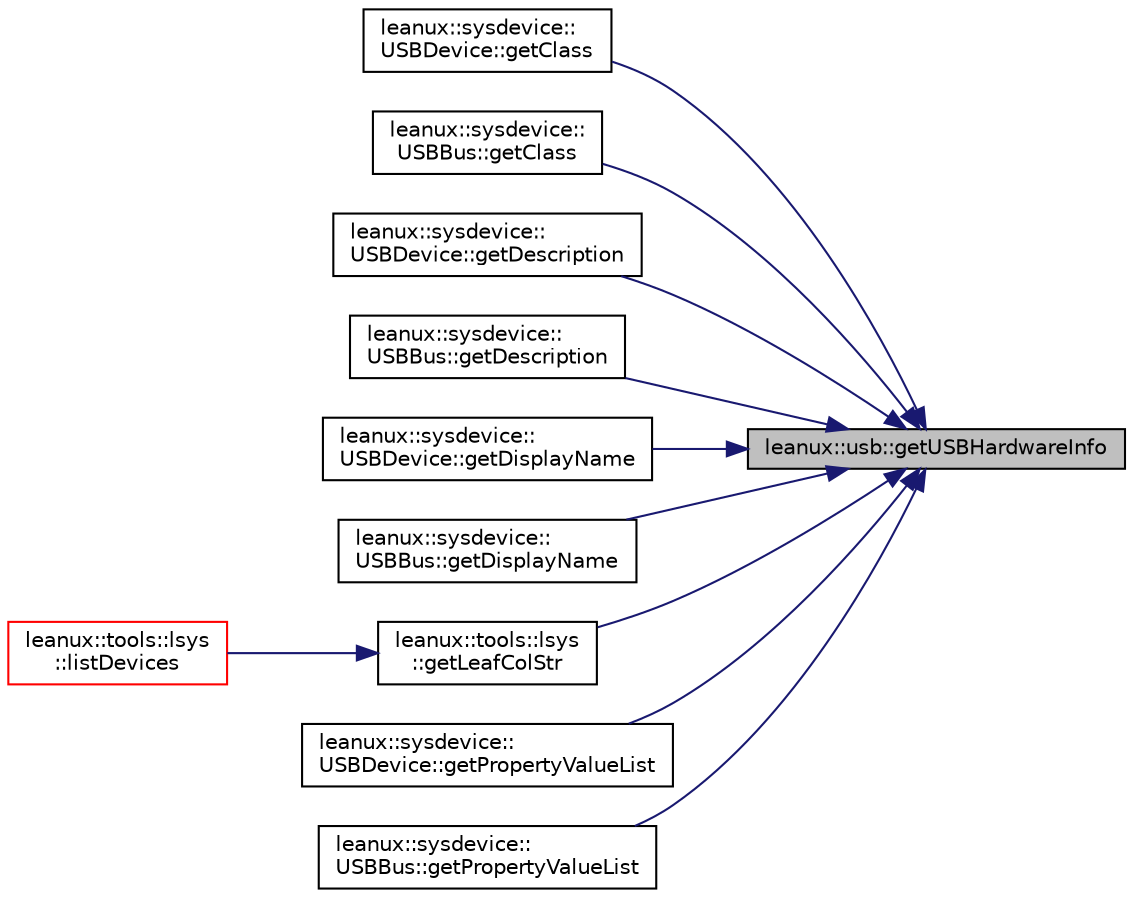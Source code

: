 digraph "leanux::usb::getUSBHardwareInfo"
{
 // LATEX_PDF_SIZE
  bgcolor="transparent";
  edge [fontname="Helvetica",fontsize="10",labelfontname="Helvetica",labelfontsize="10"];
  node [fontname="Helvetica",fontsize="10",shape=record];
  rankdir="RL";
  Node1 [label="leanux::usb::getUSBHardwareInfo",height=0.2,width=0.4,color="black", fillcolor="grey75", style="filled", fontcolor="black",tooltip="Translate an USBHardwareId into an USBHardwareInfo by using the system (/usr/share) usb...."];
  Node1 -> Node2 [dir="back",color="midnightblue",fontsize="10",style="solid",fontname="Helvetica"];
  Node2 [label="leanux::sysdevice::\lUSBDevice::getClass",height=0.2,width=0.4,color="black",URL="$classleanux_1_1sysdevice_1_1USBDevice.html#a2408540d2d0fd3f215a860324b604961",tooltip="Get the device class for this device."];
  Node1 -> Node3 [dir="back",color="midnightblue",fontsize="10",style="solid",fontname="Helvetica"];
  Node3 [label="leanux::sysdevice::\lUSBBus::getClass",height=0.2,width=0.4,color="black",URL="$classleanux_1_1sysdevice_1_1USBBus.html#a926a459be1a220ee0532040862efac46",tooltip="Get the device class for this device."];
  Node1 -> Node4 [dir="back",color="midnightblue",fontsize="10",style="solid",fontname="Helvetica"];
  Node4 [label="leanux::sysdevice::\lUSBDevice::getDescription",height=0.2,width=0.4,color="black",URL="$classleanux_1_1sysdevice_1_1USBDevice.html#a960bc4e4f0508829ee75816a9e054ace",tooltip="Get a human readable description of this SysDevice."];
  Node1 -> Node5 [dir="back",color="midnightblue",fontsize="10",style="solid",fontname="Helvetica"];
  Node5 [label="leanux::sysdevice::\lUSBBus::getDescription",height=0.2,width=0.4,color="black",URL="$classleanux_1_1sysdevice_1_1USBBus.html#aed156094cacba5726b198c9f6894d017",tooltip="Get a human readable description of this SysDevice."];
  Node1 -> Node6 [dir="back",color="midnightblue",fontsize="10",style="solid",fontname="Helvetica"];
  Node6 [label="leanux::sysdevice::\lUSBDevice::getDisplayName",height=0.2,width=0.4,color="black",URL="$classleanux_1_1sysdevice_1_1USBDevice.html#ae149cb6875a14576a714b0428690835f",tooltip=" "];
  Node1 -> Node7 [dir="back",color="midnightblue",fontsize="10",style="solid",fontname="Helvetica"];
  Node7 [label="leanux::sysdevice::\lUSBBus::getDisplayName",height=0.2,width=0.4,color="black",URL="$classleanux_1_1sysdevice_1_1USBBus.html#a35036f66ae9bf3fdb008825432cd601b",tooltip=" "];
  Node1 -> Node8 [dir="back",color="midnightblue",fontsize="10",style="solid",fontname="Helvetica"];
  Node8 [label="leanux::tools::lsys\l::getLeafColStr",height=0.2,width=0.4,color="black",URL="$namespaceleanux_1_1tools_1_1lsys.html#a4a56050ff78d8c77b6a699ff6d5aea50",tooltip="get named field attributes for the SysDevice."];
  Node8 -> Node9 [dir="back",color="midnightblue",fontsize="10",style="solid",fontname="Helvetica"];
  Node9 [label="leanux::tools::lsys\l::listDevices",height=0.2,width=0.4,color="red",URL="$namespaceleanux_1_1tools_1_1lsys.html#ad858cdc5736e1be415f25fdaec024b58",tooltip="list devices, filtered if opt_t is set."];
  Node1 -> Node13 [dir="back",color="midnightblue",fontsize="10",style="solid",fontname="Helvetica"];
  Node13 [label="leanux::sysdevice::\lUSBDevice::getPropertyValueList",height=0.2,width=0.4,color="black",URL="$classleanux_1_1sysdevice_1_1USBDevice.html#aa7074d6382d3ef77a36a7454dbf99f1e",tooltip=" "];
  Node1 -> Node14 [dir="back",color="midnightblue",fontsize="10",style="solid",fontname="Helvetica"];
  Node14 [label="leanux::sysdevice::\lUSBBus::getPropertyValueList",height=0.2,width=0.4,color="black",URL="$classleanux_1_1sysdevice_1_1USBBus.html#aa244ae7511e6792b74236c20634b895f",tooltip=" "];
}
